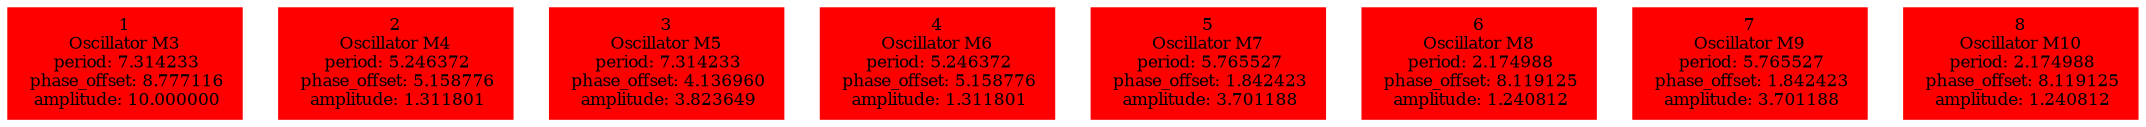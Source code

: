  digraph g{ forcelabels=true;
1 [label=<1<BR />Oscillator M3<BR /> period: 7.314233<BR /> phase_offset: 8.777116<BR /> amplitude: 10.000000>, shape=box,color=red,style=filled,fontsize=8];2 [label=<2<BR />Oscillator M4<BR /> period: 5.246372<BR /> phase_offset: 5.158776<BR /> amplitude: 1.311801>, shape=box,color=red,style=filled,fontsize=8];3 [label=<3<BR />Oscillator M5<BR /> period: 7.314233<BR /> phase_offset: 4.136960<BR /> amplitude: 3.823649>, shape=box,color=red,style=filled,fontsize=8];4 [label=<4<BR />Oscillator M6<BR /> period: 5.246372<BR /> phase_offset: 5.158776<BR /> amplitude: 1.311801>, shape=box,color=red,style=filled,fontsize=8];5 [label=<5<BR />Oscillator M7<BR /> period: 5.765527<BR /> phase_offset: 1.842423<BR /> amplitude: 3.701188>, shape=box,color=red,style=filled,fontsize=8];6 [label=<6<BR />Oscillator M8<BR /> period: 2.174988<BR /> phase_offset: 8.119125<BR /> amplitude: 1.240812>, shape=box,color=red,style=filled,fontsize=8];7 [label=<7<BR />Oscillator M9<BR /> period: 5.765527<BR /> phase_offset: 1.842423<BR /> amplitude: 3.701188>, shape=box,color=red,style=filled,fontsize=8];8 [label=<8<BR />Oscillator M10<BR /> period: 2.174988<BR /> phase_offset: 8.119125<BR /> amplitude: 1.240812>, shape=box,color=red,style=filled,fontsize=8]; }
